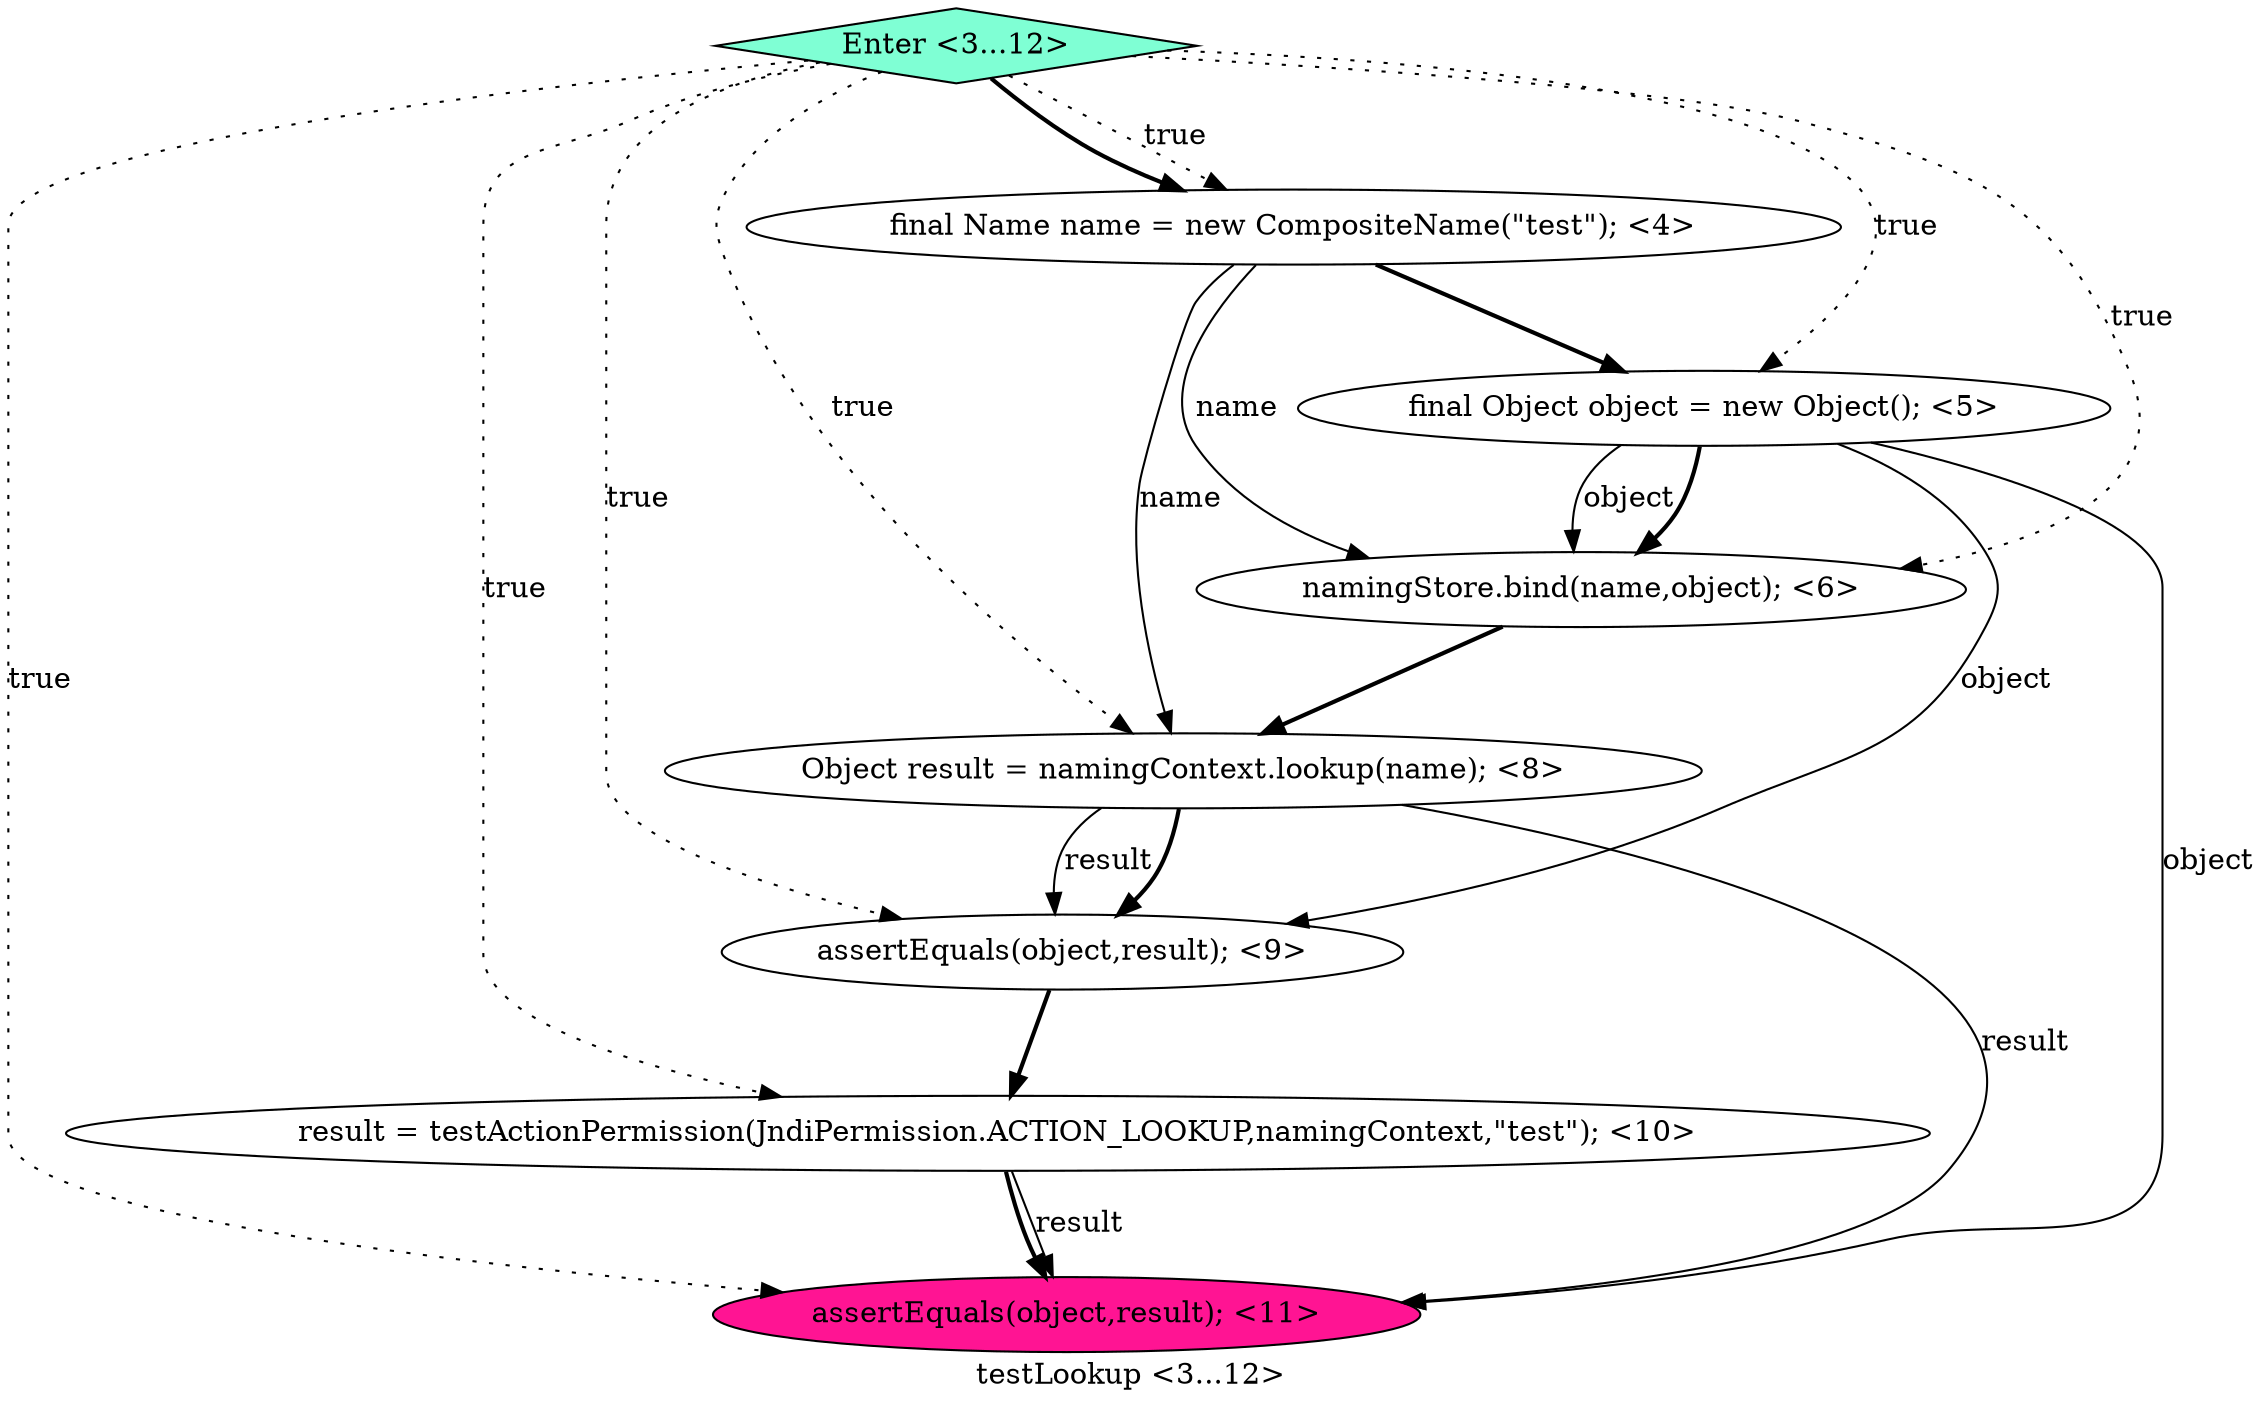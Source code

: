 digraph PDG {
label = "testLookup <3...12>";
0.6 [style = filled, label = "assertEquals(object,result); <11>", fillcolor = deeppink, shape = ellipse];
0.0 [style = filled, label = "final Name name = new CompositeName(\"test\"); <4>", fillcolor = white, shape = ellipse];
0.4 [style = filled, label = "assertEquals(object,result); <9>", fillcolor = white, shape = ellipse];
0.3 [style = filled, label = "Object result = namingContext.lookup(name); <8>", fillcolor = white, shape = ellipse];
0.7 [style = filled, label = "Enter <3...12>", fillcolor = aquamarine, shape = diamond];
0.2 [style = filled, label = "namingStore.bind(name,object); <6>", fillcolor = white, shape = ellipse];
0.5 [style = filled, label = "result = testActionPermission(JndiPermission.ACTION_LOOKUP,namingContext,\"test\"); <10>", fillcolor = white, shape = ellipse];
0.1 [style = filled, label = "final Object object = new Object(); <5>", fillcolor = white, shape = ellipse];
0.0 -> 0.1 [style = bold, label=""];
0.0 -> 0.2 [style = solid, label="name"];
0.0 -> 0.3 [style = solid, label="name"];
0.1 -> 0.2 [style = solid, label="object"];
0.1 -> 0.2 [style = bold, label=""];
0.1 -> 0.4 [style = solid, label="object"];
0.1 -> 0.6 [style = solid, label="object"];
0.2 -> 0.3 [style = bold, label=""];
0.3 -> 0.4 [style = solid, label="result"];
0.3 -> 0.4 [style = bold, label=""];
0.3 -> 0.6 [style = solid, label="result"];
0.4 -> 0.5 [style = bold, label=""];
0.5 -> 0.6 [style = solid, label="result"];
0.5 -> 0.6 [style = bold, label=""];
0.7 -> 0.0 [style = dotted, label="true"];
0.7 -> 0.0 [style = bold, label=""];
0.7 -> 0.1 [style = dotted, label="true"];
0.7 -> 0.2 [style = dotted, label="true"];
0.7 -> 0.3 [style = dotted, label="true"];
0.7 -> 0.4 [style = dotted, label="true"];
0.7 -> 0.5 [style = dotted, label="true"];
0.7 -> 0.6 [style = dotted, label="true"];
}
